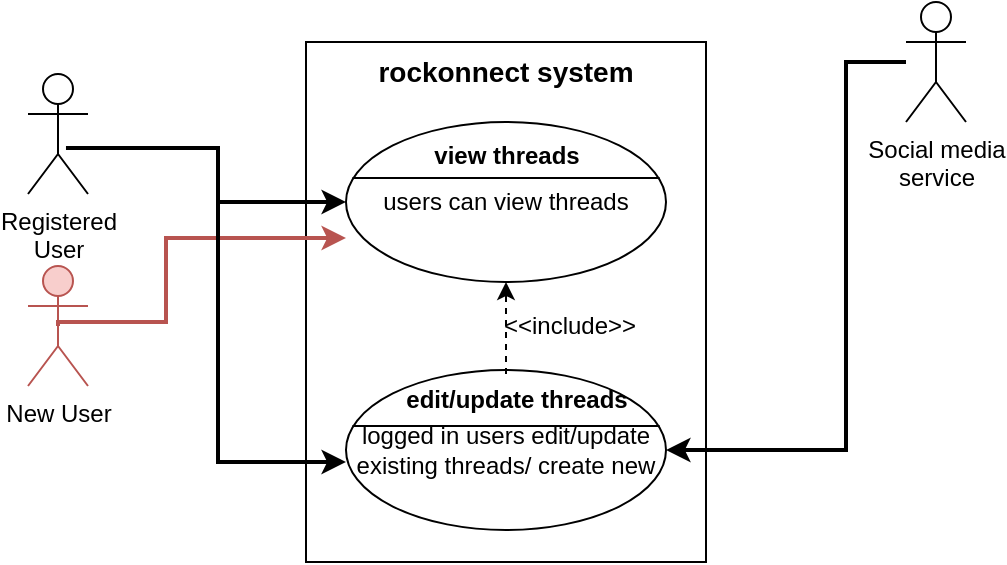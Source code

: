 <mxfile version="10.7.5" type="device"><diagram id="ZiGt3sPcQWIL6Fbs6Rt-" name="Page-1"><mxGraphModel dx="718" dy="393" grid="1" gridSize="10" guides="1" tooltips="1" connect="1" arrows="1" fold="1" page="1" pageScale="1" pageWidth="850" pageHeight="1100" math="0" shadow="0"><root><mxCell id="0"/><mxCell id="1" parent="0"/><mxCell id="h71776b4FYRKvcpcLUKO-16" value="&lt;font style=&quot;font-size: 14px&quot;&gt;rockonnect system&lt;/font&gt;" style="shape=rect;html=1;verticalAlign=top;fontStyle=1;whiteSpace=wrap;align=center;" parent="1" vertex="1"><mxGeometry x="260" y="640" width="200" height="260" as="geometry"/></mxCell><mxCell id="h71776b4FYRKvcpcLUKO-2" value="Registered &lt;br&gt;User" style="shape=umlActor;html=1;verticalLabelPosition=bottom;verticalAlign=top;align=center;" parent="1" vertex="1"><mxGeometry x="121" y="656" width="30" height="60" as="geometry"/></mxCell><mxCell id="c4Jb0Cq4G-WWaDacCK9H-9" value="New User" style="shape=umlActor;html=1;verticalLabelPosition=bottom;verticalAlign=top;align=center;fillColor=#f8cecc;strokeColor=#b85450;" parent="1" vertex="1"><mxGeometry x="121" y="752" width="30" height="60" as="geometry"/></mxCell><mxCell id="c4Jb0Cq4G-WWaDacCK9H-23" value="users can view threads&lt;br&gt;" style="html=1;shape=mxgraph.sysml.useCaseExtPt;whiteSpace=wrap;align=center;" parent="1" vertex="1"><mxGeometry x="280" y="680" width="160" height="80" as="geometry"/></mxCell><mxCell id="c4Jb0Cq4G-WWaDacCK9H-24" value="view threads" style="resizable=0;html=1;verticalAlign=middle;align=center;labelBackgroundColor=none;fontStyle=1;" parent="c4Jb0Cq4G-WWaDacCK9H-23" connectable="0" vertex="1"><mxGeometry x="80" y="17" as="geometry"/></mxCell><mxCell id="c4Jb0Cq4G-WWaDacCK9H-25" value="logged in users edit/update existing threads/ create new&lt;br&gt;" style="html=1;shape=mxgraph.sysml.useCaseExtPt;whiteSpace=wrap;align=center;" parent="1" vertex="1"><mxGeometry x="280" y="804" width="160" height="80" as="geometry"/></mxCell><mxCell id="c4Jb0Cq4G-WWaDacCK9H-26" value="edit/update threads" style="resizable=0;html=1;verticalAlign=middle;align=center;labelBackgroundColor=none;fontStyle=1;" parent="c4Jb0Cq4G-WWaDacCK9H-25" connectable="0" vertex="1"><mxGeometry x="80" y="17" as="geometry"><mxPoint x="5" y="-2" as="offset"/></mxGeometry></mxCell><mxCell id="c4Jb0Cq4G-WWaDacCK9H-27" value="" style="edgeStyle=orthogonalEdgeStyle;rounded=0;orthogonalLoop=1;jettySize=auto;html=1;strokeWidth=1;dashed=1;endArrow=classic;endFill=1;startArrow=none;startFill=0;" parent="1" edge="1"><mxGeometry relative="1" as="geometry"><mxPoint x="360" y="806" as="sourcePoint"/><mxPoint x="360" y="760" as="targetPoint"/></mxGeometry></mxCell><mxCell id="c4Jb0Cq4G-WWaDacCK9H-28" value="&amp;lt;&amp;lt;include&amp;gt;&amp;gt;" style="text;html=1;strokeColor=none;fillColor=none;align=center;verticalAlign=middle;whiteSpace=wrap;rounded=0;" parent="1" vertex="1"><mxGeometry x="372" y="772" width="40" height="20" as="geometry"/></mxCell><mxCell id="c4Jb0Cq4G-WWaDacCK9H-33" style="edgeStyle=orthogonalEdgeStyle;rounded=0;orthogonalLoop=1;jettySize=auto;html=1;entryX=1;entryY=0.5;entryDx=0;entryDy=0;entryPerimeter=0;startArrow=none;startFill=0;endArrow=classic;endFill=1;strokeWidth=2;" parent="1" source="c4Jb0Cq4G-WWaDacCK9H-30" target="c4Jb0Cq4G-WWaDacCK9H-25" edge="1"><mxGeometry relative="1" as="geometry"><Array as="points"><mxPoint x="530" y="650"/><mxPoint x="530" y="844"/></Array></mxGeometry></mxCell><mxCell id="c4Jb0Cq4G-WWaDacCK9H-30" value="Social media &lt;br&gt;service" style="shape=umlActor;html=1;verticalLabelPosition=bottom;verticalAlign=top;align=center;" parent="1" vertex="1"><mxGeometry x="560" y="620" width="30" height="60" as="geometry"/></mxCell><mxCell id="c4Jb0Cq4G-WWaDacCK9H-34" style="edgeStyle=orthogonalEdgeStyle;rounded=0;orthogonalLoop=1;jettySize=auto;html=1;fillColor=#f8cecc;strokeColor=#b85450;strokeWidth=2;exitX=0.5;exitY=0.5;exitDx=0;exitDy=0;exitPerimeter=0;" parent="1" target="c4Jb0Cq4G-WWaDacCK9H-23" edge="1" source="c4Jb0Cq4G-WWaDacCK9H-9"><mxGeometry relative="1" as="geometry"><mxPoint x="190" y="580" as="sourcePoint"/><mxPoint x="322" y="738" as="targetPoint"/><Array as="points"><mxPoint x="136" y="780"/><mxPoint x="190" y="780"/><mxPoint x="190" y="738"/></Array></mxGeometry></mxCell><mxCell id="c4Jb0Cq4G-WWaDacCK9H-36" style="edgeStyle=orthogonalEdgeStyle;rounded=0;orthogonalLoop=1;jettySize=auto;html=1;entryX=0;entryY=0.5;entryDx=0;entryDy=0;entryPerimeter=0;strokeWidth=2;exitX=0.633;exitY=0.617;exitDx=0;exitDy=0;exitPerimeter=0;" parent="1" target="c4Jb0Cq4G-WWaDacCK9H-23" edge="1" source="h71776b4FYRKvcpcLUKO-2"><mxGeometry relative="1" as="geometry"><mxPoint x="215.5" y="439.5" as="sourcePoint"/><mxPoint x="344.786" y="449.786" as="targetPoint"/><Array as="points"><mxPoint x="216" y="693"/><mxPoint x="216" y="720"/></Array></mxGeometry></mxCell><mxCell id="c4Jb0Cq4G-WWaDacCK9H-37" style="edgeStyle=orthogonalEdgeStyle;rounded=0;orthogonalLoop=1;jettySize=auto;html=1;entryX=0;entryY=0.5;entryDx=0;entryDy=0;entryPerimeter=0;strokeWidth=2;" parent="1" edge="1"><mxGeometry relative="1" as="geometry"><mxPoint x="216" y="700" as="sourcePoint"/><mxPoint x="280" y="850" as="targetPoint"/><Array as="points"><mxPoint x="216" y="850"/></Array></mxGeometry></mxCell></root></mxGraphModel></diagram></mxfile>